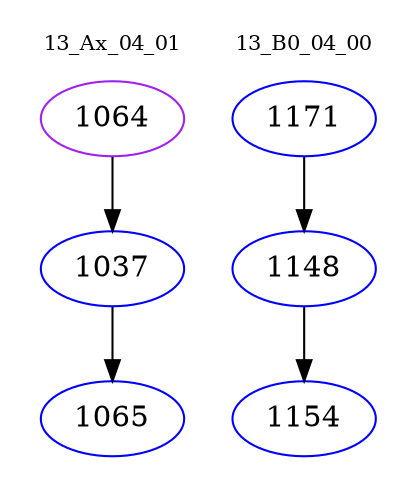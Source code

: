digraph{
subgraph cluster_0 {
color = white
label = "13_Ax_04_01";
fontsize=10;
T0_1064 [label="1064", color="purple"]
T0_1064 -> T0_1037 [color="black"]
T0_1037 [label="1037", color="blue"]
T0_1037 -> T0_1065 [color="black"]
T0_1065 [label="1065", color="blue"]
}
subgraph cluster_1 {
color = white
label = "13_B0_04_00";
fontsize=10;
T1_1171 [label="1171", color="blue"]
T1_1171 -> T1_1148 [color="black"]
T1_1148 [label="1148", color="blue"]
T1_1148 -> T1_1154 [color="black"]
T1_1154 [label="1154", color="blue"]
}
}
